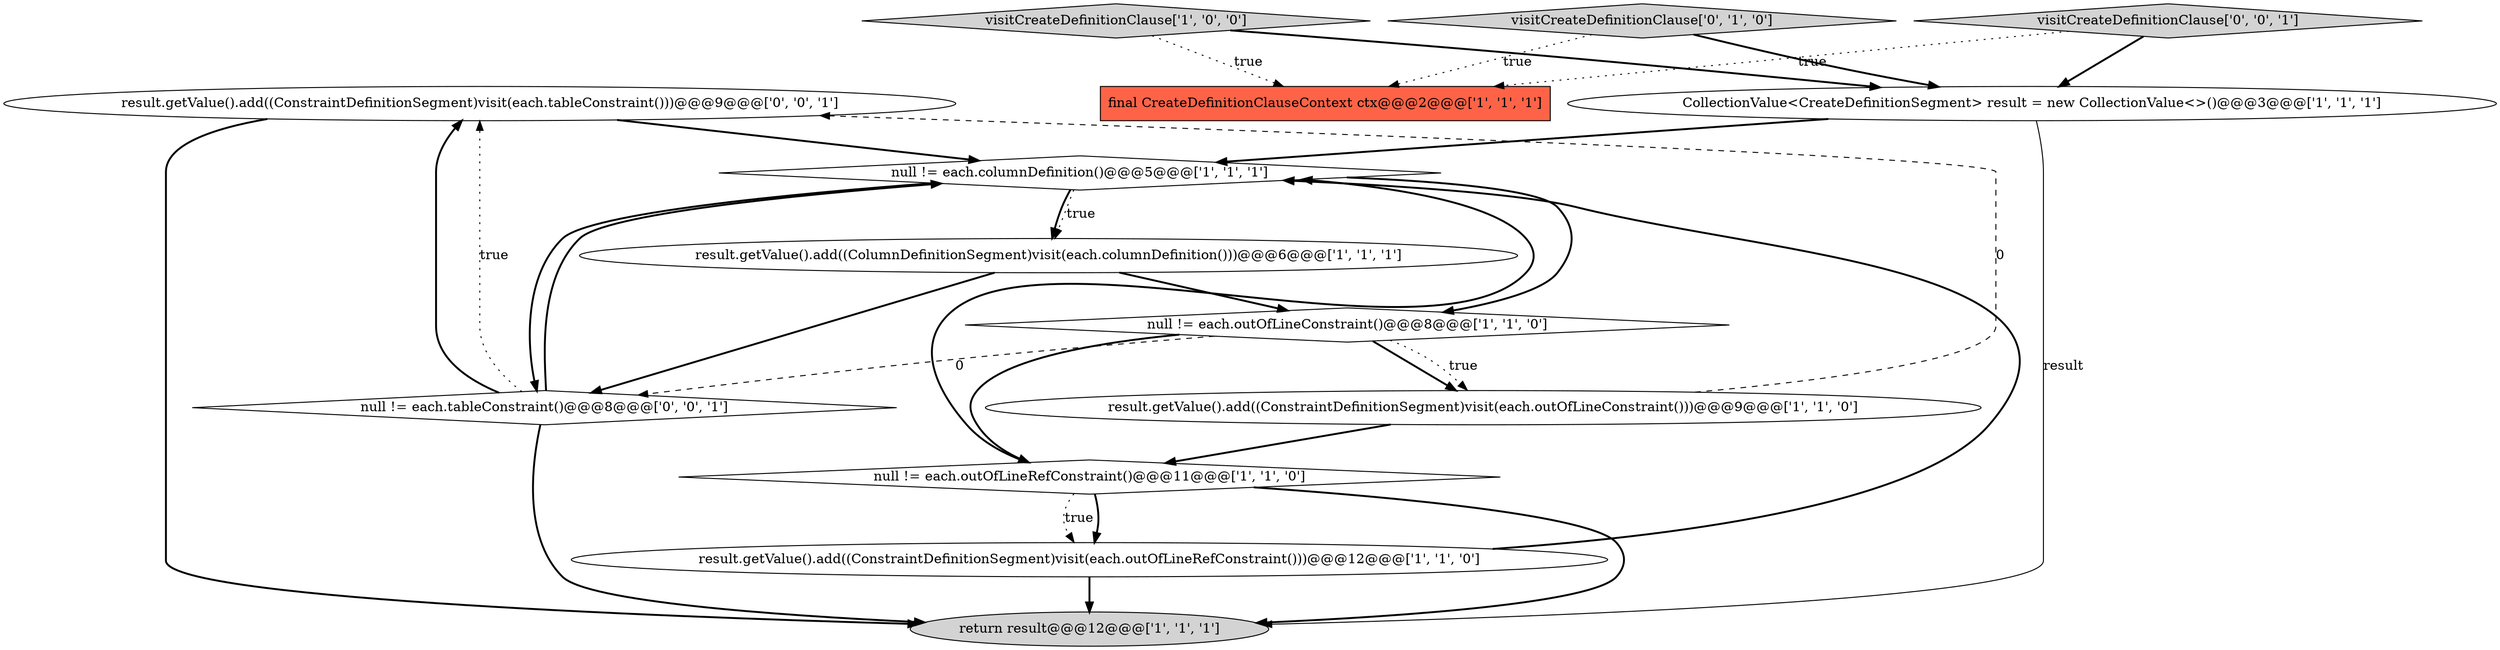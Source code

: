 digraph {
12 [style = filled, label = "result.getValue().add((ConstraintDefinitionSegment)visit(each.tableConstraint()))@@@9@@@['0', '0', '1']", fillcolor = white, shape = ellipse image = "AAA0AAABBB3BBB"];
4 [style = filled, label = "null != each.outOfLineConstraint()@@@8@@@['1', '1', '0']", fillcolor = white, shape = diamond image = "AAA0AAABBB1BBB"];
0 [style = filled, label = "result.getValue().add((ColumnDefinitionSegment)visit(each.columnDefinition()))@@@6@@@['1', '1', '1']", fillcolor = white, shape = ellipse image = "AAA0AAABBB1BBB"];
6 [style = filled, label = "final CreateDefinitionClauseContext ctx@@@2@@@['1', '1', '1']", fillcolor = tomato, shape = box image = "AAA0AAABBB1BBB"];
8 [style = filled, label = "visitCreateDefinitionClause['1', '0', '0']", fillcolor = lightgray, shape = diamond image = "AAA0AAABBB1BBB"];
2 [style = filled, label = "null != each.outOfLineRefConstraint()@@@11@@@['1', '1', '0']", fillcolor = white, shape = diamond image = "AAA0AAABBB1BBB"];
3 [style = filled, label = "null != each.columnDefinition()@@@5@@@['1', '1', '1']", fillcolor = white, shape = diamond image = "AAA0AAABBB1BBB"];
7 [style = filled, label = "result.getValue().add((ConstraintDefinitionSegment)visit(each.outOfLineRefConstraint()))@@@12@@@['1', '1', '0']", fillcolor = white, shape = ellipse image = "AAA0AAABBB1BBB"];
9 [style = filled, label = "CollectionValue<CreateDefinitionSegment> result = new CollectionValue<>()@@@3@@@['1', '1', '1']", fillcolor = white, shape = ellipse image = "AAA0AAABBB1BBB"];
11 [style = filled, label = "visitCreateDefinitionClause['0', '0', '1']", fillcolor = lightgray, shape = diamond image = "AAA0AAABBB3BBB"];
10 [style = filled, label = "visitCreateDefinitionClause['0', '1', '0']", fillcolor = lightgray, shape = diamond image = "AAA0AAABBB2BBB"];
13 [style = filled, label = "null != each.tableConstraint()@@@8@@@['0', '0', '1']", fillcolor = white, shape = diamond image = "AAA0AAABBB3BBB"];
5 [style = filled, label = "result.getValue().add((ConstraintDefinitionSegment)visit(each.outOfLineConstraint()))@@@9@@@['1', '1', '0']", fillcolor = white, shape = ellipse image = "AAA0AAABBB1BBB"];
1 [style = filled, label = "return result@@@12@@@['1', '1', '1']", fillcolor = lightgray, shape = ellipse image = "AAA0AAABBB1BBB"];
5->2 [style = bold, label=""];
0->4 [style = bold, label=""];
8->9 [style = bold, label=""];
2->7 [style = bold, label=""];
10->9 [style = bold, label=""];
9->1 [style = solid, label="result"];
4->5 [style = bold, label=""];
8->6 [style = dotted, label="true"];
9->3 [style = bold, label=""];
12->1 [style = bold, label=""];
11->9 [style = bold, label=""];
0->13 [style = bold, label=""];
3->13 [style = bold, label=""];
4->2 [style = bold, label=""];
2->3 [style = bold, label=""];
3->0 [style = dotted, label="true"];
7->3 [style = bold, label=""];
13->12 [style = bold, label=""];
12->3 [style = bold, label=""];
3->0 [style = bold, label=""];
11->6 [style = dotted, label="true"];
2->1 [style = bold, label=""];
5->12 [style = dashed, label="0"];
13->3 [style = bold, label=""];
13->1 [style = bold, label=""];
4->5 [style = dotted, label="true"];
10->6 [style = dotted, label="true"];
4->13 [style = dashed, label="0"];
7->1 [style = bold, label=""];
13->12 [style = dotted, label="true"];
3->4 [style = bold, label=""];
2->7 [style = dotted, label="true"];
}
